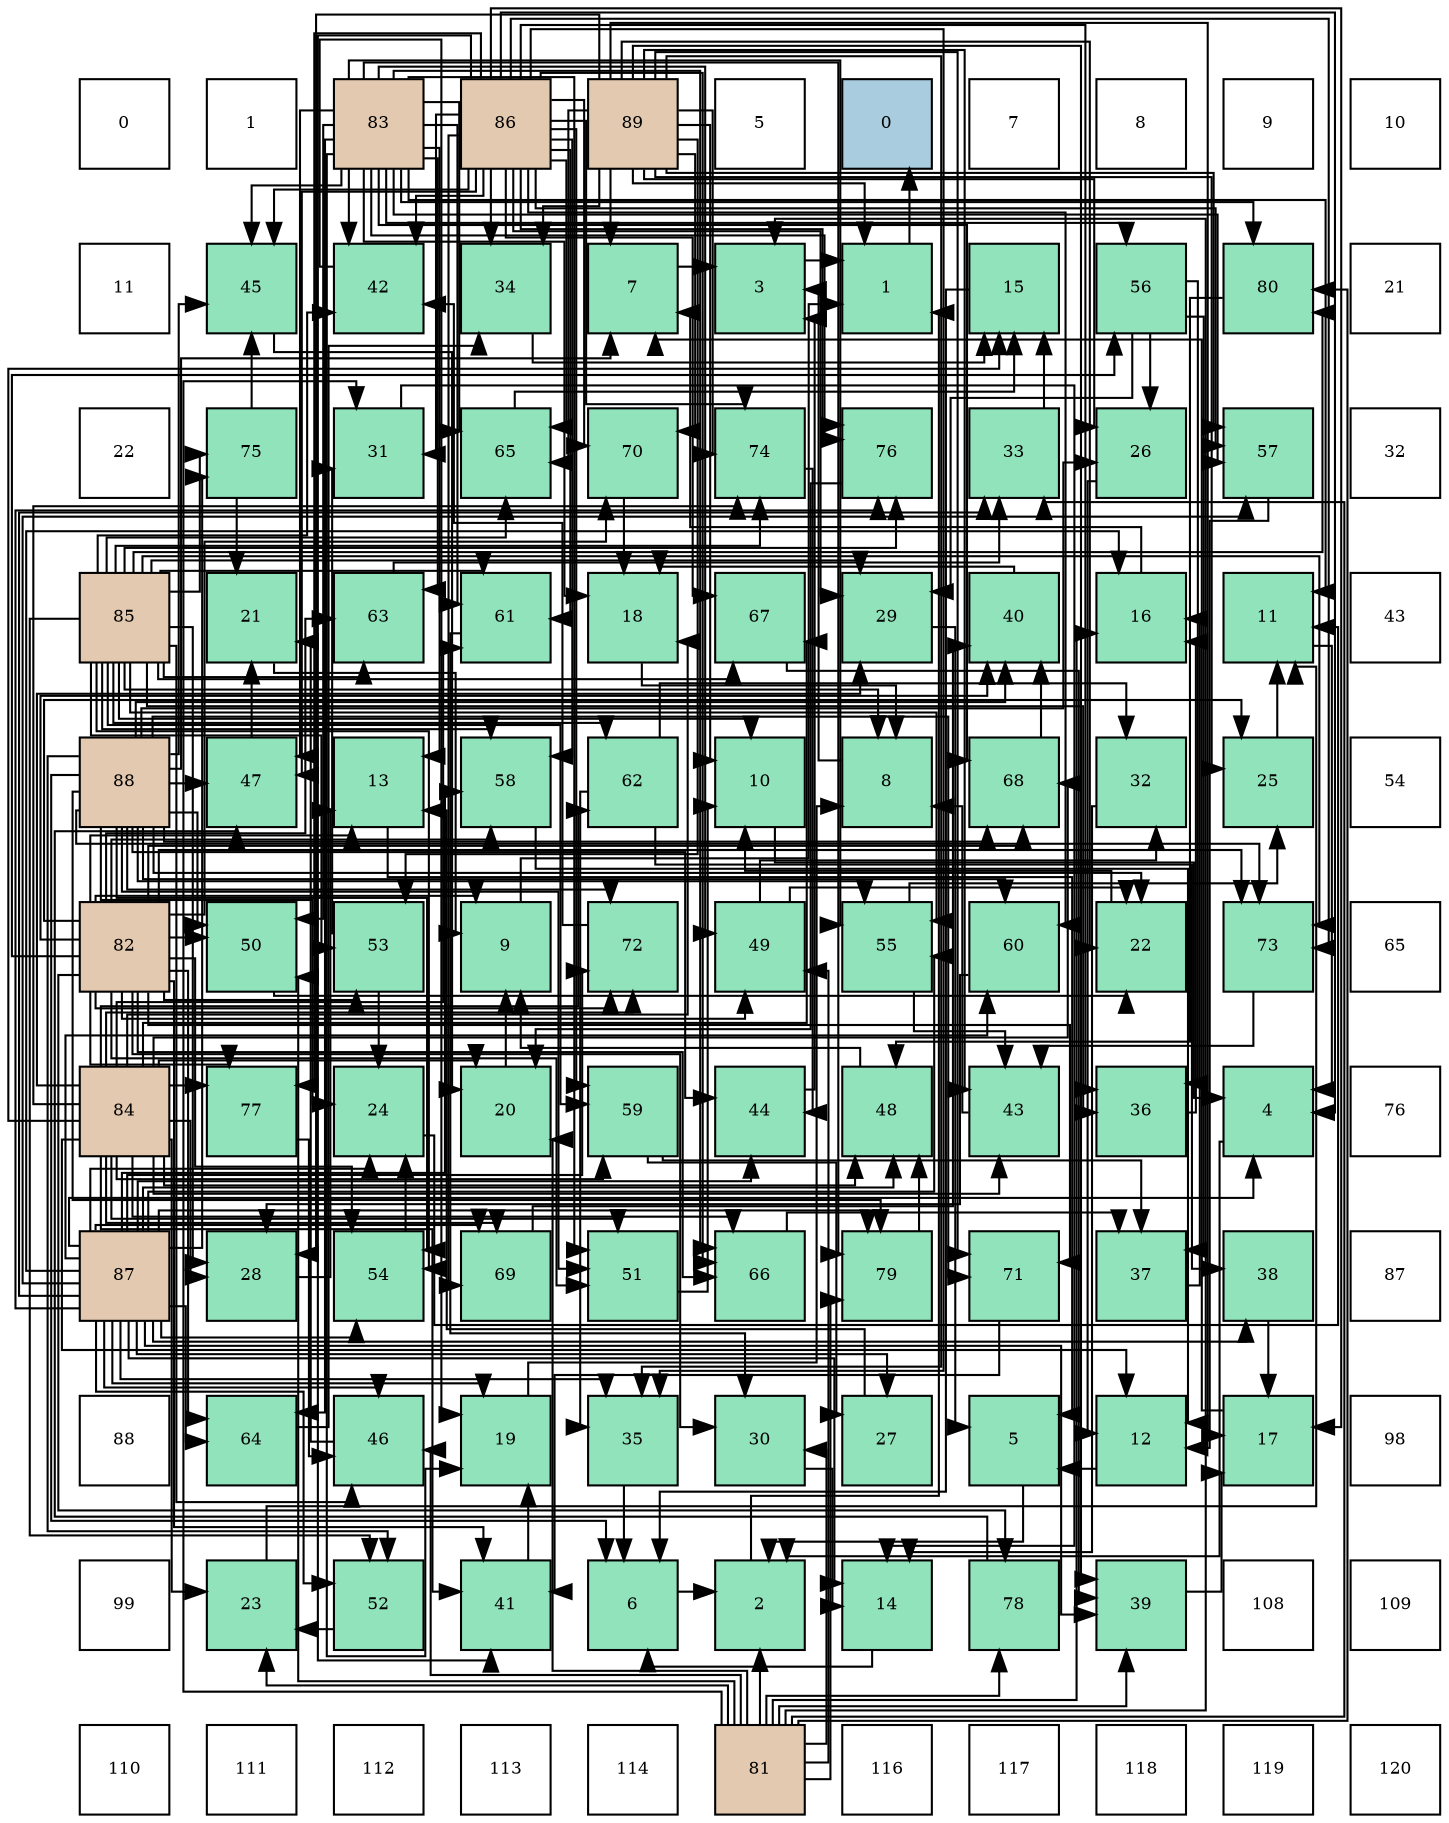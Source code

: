 digraph layout{
 rankdir=TB;
 splines=ortho;
 node [style=filled shape=square fixedsize=true width=0.6];
0[label="0", fontsize=8, fillcolor="#ffffff"];
1[label="1", fontsize=8, fillcolor="#ffffff"];
2[label="83", fontsize=8, fillcolor="#e3c9af"];
3[label="86", fontsize=8, fillcolor="#e3c9af"];
4[label="89", fontsize=8, fillcolor="#e3c9af"];
5[label="5", fontsize=8, fillcolor="#ffffff"];
6[label="0", fontsize=8, fillcolor="#a9ccde"];
7[label="7", fontsize=8, fillcolor="#ffffff"];
8[label="8", fontsize=8, fillcolor="#ffffff"];
9[label="9", fontsize=8, fillcolor="#ffffff"];
10[label="10", fontsize=8, fillcolor="#ffffff"];
11[label="11", fontsize=8, fillcolor="#ffffff"];
12[label="45", fontsize=8, fillcolor="#91e3bb"];
13[label="42", fontsize=8, fillcolor="#91e3bb"];
14[label="34", fontsize=8, fillcolor="#91e3bb"];
15[label="7", fontsize=8, fillcolor="#91e3bb"];
16[label="3", fontsize=8, fillcolor="#91e3bb"];
17[label="1", fontsize=8, fillcolor="#91e3bb"];
18[label="15", fontsize=8, fillcolor="#91e3bb"];
19[label="56", fontsize=8, fillcolor="#91e3bb"];
20[label="80", fontsize=8, fillcolor="#91e3bb"];
21[label="21", fontsize=8, fillcolor="#ffffff"];
22[label="22", fontsize=8, fillcolor="#ffffff"];
23[label="75", fontsize=8, fillcolor="#91e3bb"];
24[label="31", fontsize=8, fillcolor="#91e3bb"];
25[label="65", fontsize=8, fillcolor="#91e3bb"];
26[label="70", fontsize=8, fillcolor="#91e3bb"];
27[label="74", fontsize=8, fillcolor="#91e3bb"];
28[label="76", fontsize=8, fillcolor="#91e3bb"];
29[label="33", fontsize=8, fillcolor="#91e3bb"];
30[label="26", fontsize=8, fillcolor="#91e3bb"];
31[label="57", fontsize=8, fillcolor="#91e3bb"];
32[label="32", fontsize=8, fillcolor="#ffffff"];
33[label="85", fontsize=8, fillcolor="#e3c9af"];
34[label="21", fontsize=8, fillcolor="#91e3bb"];
35[label="63", fontsize=8, fillcolor="#91e3bb"];
36[label="61", fontsize=8, fillcolor="#91e3bb"];
37[label="18", fontsize=8, fillcolor="#91e3bb"];
38[label="67", fontsize=8, fillcolor="#91e3bb"];
39[label="29", fontsize=8, fillcolor="#91e3bb"];
40[label="40", fontsize=8, fillcolor="#91e3bb"];
41[label="16", fontsize=8, fillcolor="#91e3bb"];
42[label="11", fontsize=8, fillcolor="#91e3bb"];
43[label="43", fontsize=8, fillcolor="#ffffff"];
44[label="88", fontsize=8, fillcolor="#e3c9af"];
45[label="47", fontsize=8, fillcolor="#91e3bb"];
46[label="13", fontsize=8, fillcolor="#91e3bb"];
47[label="58", fontsize=8, fillcolor="#91e3bb"];
48[label="62", fontsize=8, fillcolor="#91e3bb"];
49[label="10", fontsize=8, fillcolor="#91e3bb"];
50[label="8", fontsize=8, fillcolor="#91e3bb"];
51[label="68", fontsize=8, fillcolor="#91e3bb"];
52[label="32", fontsize=8, fillcolor="#91e3bb"];
53[label="25", fontsize=8, fillcolor="#91e3bb"];
54[label="54", fontsize=8, fillcolor="#ffffff"];
55[label="82", fontsize=8, fillcolor="#e3c9af"];
56[label="50", fontsize=8, fillcolor="#91e3bb"];
57[label="53", fontsize=8, fillcolor="#91e3bb"];
58[label="9", fontsize=8, fillcolor="#91e3bb"];
59[label="72", fontsize=8, fillcolor="#91e3bb"];
60[label="49", fontsize=8, fillcolor="#91e3bb"];
61[label="55", fontsize=8, fillcolor="#91e3bb"];
62[label="60", fontsize=8, fillcolor="#91e3bb"];
63[label="22", fontsize=8, fillcolor="#91e3bb"];
64[label="73", fontsize=8, fillcolor="#91e3bb"];
65[label="65", fontsize=8, fillcolor="#ffffff"];
66[label="84", fontsize=8, fillcolor="#e3c9af"];
67[label="77", fontsize=8, fillcolor="#91e3bb"];
68[label="24", fontsize=8, fillcolor="#91e3bb"];
69[label="20", fontsize=8, fillcolor="#91e3bb"];
70[label="59", fontsize=8, fillcolor="#91e3bb"];
71[label="44", fontsize=8, fillcolor="#91e3bb"];
72[label="48", fontsize=8, fillcolor="#91e3bb"];
73[label="43", fontsize=8, fillcolor="#91e3bb"];
74[label="36", fontsize=8, fillcolor="#91e3bb"];
75[label="4", fontsize=8, fillcolor="#91e3bb"];
76[label="76", fontsize=8, fillcolor="#ffffff"];
77[label="87", fontsize=8, fillcolor="#e3c9af"];
78[label="28", fontsize=8, fillcolor="#91e3bb"];
79[label="54", fontsize=8, fillcolor="#91e3bb"];
80[label="69", fontsize=8, fillcolor="#91e3bb"];
81[label="51", fontsize=8, fillcolor="#91e3bb"];
82[label="66", fontsize=8, fillcolor="#91e3bb"];
83[label="79", fontsize=8, fillcolor="#91e3bb"];
84[label="71", fontsize=8, fillcolor="#91e3bb"];
85[label="37", fontsize=8, fillcolor="#91e3bb"];
86[label="38", fontsize=8, fillcolor="#91e3bb"];
87[label="87", fontsize=8, fillcolor="#ffffff"];
88[label="88", fontsize=8, fillcolor="#ffffff"];
89[label="64", fontsize=8, fillcolor="#91e3bb"];
90[label="46", fontsize=8, fillcolor="#91e3bb"];
91[label="19", fontsize=8, fillcolor="#91e3bb"];
92[label="35", fontsize=8, fillcolor="#91e3bb"];
93[label="30", fontsize=8, fillcolor="#91e3bb"];
94[label="27", fontsize=8, fillcolor="#91e3bb"];
95[label="5", fontsize=8, fillcolor="#91e3bb"];
96[label="12", fontsize=8, fillcolor="#91e3bb"];
97[label="17", fontsize=8, fillcolor="#91e3bb"];
98[label="98", fontsize=8, fillcolor="#ffffff"];
99[label="99", fontsize=8, fillcolor="#ffffff"];
100[label="23", fontsize=8, fillcolor="#91e3bb"];
101[label="52", fontsize=8, fillcolor="#91e3bb"];
102[label="41", fontsize=8, fillcolor="#91e3bb"];
103[label="6", fontsize=8, fillcolor="#91e3bb"];
104[label="2", fontsize=8, fillcolor="#91e3bb"];
105[label="14", fontsize=8, fillcolor="#91e3bb"];
106[label="78", fontsize=8, fillcolor="#91e3bb"];
107[label="39", fontsize=8, fillcolor="#91e3bb"];
108[label="108", fontsize=8, fillcolor="#ffffff"];
109[label="109", fontsize=8, fillcolor="#ffffff"];
110[label="110", fontsize=8, fillcolor="#ffffff"];
111[label="111", fontsize=8, fillcolor="#ffffff"];
112[label="112", fontsize=8, fillcolor="#ffffff"];
113[label="113", fontsize=8, fillcolor="#ffffff"];
114[label="114", fontsize=8, fillcolor="#ffffff"];
115[label="81", fontsize=8, fillcolor="#e3c9af"];
116[label="116", fontsize=8, fillcolor="#ffffff"];
117[label="117", fontsize=8, fillcolor="#ffffff"];
118[label="118", fontsize=8, fillcolor="#ffffff"];
119[label="119", fontsize=8, fillcolor="#ffffff"];
120[label="120", fontsize=8, fillcolor="#ffffff"];
edge [constraint=false, style=vis];17 -> 6;
104 -> 17;
16 -> 17;
75 -> 104;
95 -> 104;
103 -> 104;
15 -> 16;
50 -> 16;
58 -> 17;
49 -> 75;
42 -> 75;
96 -> 95;
46 -> 95;
105 -> 103;
18 -> 103;
41 -> 15;
97 -> 15;
37 -> 50;
91 -> 50;
69 -> 58;
34 -> 58;
63 -> 49;
100 -> 42;
68 -> 42;
53 -> 42;
30 -> 96;
94 -> 46;
78 -> 46;
39 -> 95;
93 -> 105;
24 -> 105;
52 -> 105;
29 -> 18;
14 -> 18;
92 -> 103;
74 -> 41;
85 -> 41;
86 -> 97;
107 -> 97;
40 -> 37;
102 -> 91;
13 -> 91;
73 -> 50;
71 -> 16;
12 -> 69;
90 -> 34;
45 -> 34;
72 -> 58;
60 -> 63;
60 -> 52;
56 -> 63;
81 -> 49;
101 -> 100;
57 -> 68;
57 -> 24;
79 -> 68;
61 -> 53;
61 -> 73;
19 -> 30;
19 -> 39;
19 -> 74;
19 -> 85;
31 -> 96;
47 -> 96;
70 -> 94;
70 -> 85;
62 -> 78;
36 -> 93;
48 -> 52;
48 -> 92;
48 -> 86;
35 -> 29;
89 -> 14;
25 -> 18;
82 -> 85;
38 -> 107;
51 -> 40;
80 -> 40;
26 -> 37;
84 -> 102;
59 -> 13;
64 -> 73;
27 -> 71;
23 -> 34;
23 -> 12;
28 -> 69;
67 -> 90;
106 -> 45;
83 -> 72;
20 -> 72;
115 -> 104;
115 -> 16;
115 -> 41;
115 -> 69;
115 -> 100;
115 -> 93;
115 -> 24;
115 -> 29;
115 -> 107;
115 -> 90;
115 -> 60;
115 -> 56;
115 -> 106;
115 -> 83;
115 -> 20;
55 -> 58;
55 -> 46;
55 -> 53;
55 -> 93;
55 -> 40;
55 -> 102;
55 -> 60;
55 -> 56;
55 -> 81;
55 -> 57;
55 -> 79;
55 -> 19;
55 -> 47;
55 -> 35;
55 -> 89;
55 -> 82;
55 -> 51;
55 -> 26;
55 -> 84;
55 -> 59;
55 -> 64;
55 -> 67;
55 -> 106;
2 -> 42;
2 -> 46;
2 -> 37;
2 -> 91;
2 -> 13;
2 -> 12;
2 -> 45;
2 -> 60;
2 -> 56;
2 -> 81;
2 -> 61;
2 -> 19;
2 -> 31;
2 -> 36;
2 -> 35;
2 -> 89;
2 -> 25;
2 -> 82;
2 -> 51;
2 -> 28;
2 -> 83;
2 -> 20;
66 -> 96;
66 -> 18;
66 -> 37;
66 -> 69;
66 -> 100;
66 -> 78;
66 -> 39;
66 -> 102;
66 -> 73;
66 -> 72;
66 -> 81;
66 -> 70;
66 -> 36;
66 -> 48;
66 -> 82;
66 -> 38;
66 -> 51;
66 -> 80;
66 -> 59;
66 -> 27;
66 -> 67;
33 -> 50;
33 -> 49;
33 -> 78;
33 -> 39;
33 -> 74;
33 -> 13;
33 -> 90;
33 -> 101;
33 -> 57;
33 -> 79;
33 -> 61;
33 -> 47;
33 -> 70;
33 -> 36;
33 -> 48;
33 -> 35;
33 -> 25;
33 -> 38;
33 -> 64;
33 -> 27;
33 -> 23;
33 -> 28;
33 -> 20;
3 -> 75;
3 -> 97;
3 -> 39;
3 -> 24;
3 -> 14;
3 -> 92;
3 -> 74;
3 -> 102;
3 -> 13;
3 -> 12;
3 -> 45;
3 -> 31;
3 -> 47;
3 -> 70;
3 -> 62;
3 -> 36;
3 -> 25;
3 -> 82;
3 -> 38;
3 -> 80;
3 -> 26;
3 -> 64;
3 -> 27;
3 -> 28;
3 -> 67;
77 -> 75;
77 -> 105;
77 -> 41;
77 -> 91;
77 -> 68;
77 -> 94;
77 -> 29;
77 -> 92;
77 -> 86;
77 -> 107;
77 -> 71;
77 -> 90;
77 -> 72;
77 -> 101;
77 -> 79;
77 -> 61;
77 -> 31;
77 -> 47;
77 -> 62;
77 -> 89;
77 -> 80;
77 -> 59;
77 -> 23;
77 -> 28;
77 -> 83;
44 -> 103;
44 -> 15;
44 -> 63;
44 -> 68;
44 -> 30;
44 -> 40;
44 -> 71;
44 -> 12;
44 -> 45;
44 -> 56;
44 -> 81;
44 -> 101;
44 -> 79;
44 -> 61;
44 -> 62;
44 -> 51;
44 -> 84;
44 -> 59;
44 -> 64;
44 -> 83;
4 -> 17;
4 -> 15;
4 -> 49;
4 -> 97;
4 -> 63;
4 -> 53;
4 -> 30;
4 -> 78;
4 -> 14;
4 -> 92;
4 -> 107;
4 -> 73;
4 -> 57;
4 -> 31;
4 -> 25;
4 -> 26;
4 -> 84;
4 -> 27;
edge [constraint=true, style=invis];
0 -> 11 -> 22 -> 33 -> 44 -> 55 -> 66 -> 77 -> 88 -> 99 -> 110;
1 -> 12 -> 23 -> 34 -> 45 -> 56 -> 67 -> 78 -> 89 -> 100 -> 111;
2 -> 13 -> 24 -> 35 -> 46 -> 57 -> 68 -> 79 -> 90 -> 101 -> 112;
3 -> 14 -> 25 -> 36 -> 47 -> 58 -> 69 -> 80 -> 91 -> 102 -> 113;
4 -> 15 -> 26 -> 37 -> 48 -> 59 -> 70 -> 81 -> 92 -> 103 -> 114;
5 -> 16 -> 27 -> 38 -> 49 -> 60 -> 71 -> 82 -> 93 -> 104 -> 115;
6 -> 17 -> 28 -> 39 -> 50 -> 61 -> 72 -> 83 -> 94 -> 105 -> 116;
7 -> 18 -> 29 -> 40 -> 51 -> 62 -> 73 -> 84 -> 95 -> 106 -> 117;
8 -> 19 -> 30 -> 41 -> 52 -> 63 -> 74 -> 85 -> 96 -> 107 -> 118;
9 -> 20 -> 31 -> 42 -> 53 -> 64 -> 75 -> 86 -> 97 -> 108 -> 119;
10 -> 21 -> 32 -> 43 -> 54 -> 65 -> 76 -> 87 -> 98 -> 109 -> 120;
rank = same {0 -> 1 -> 2 -> 3 -> 4 -> 5 -> 6 -> 7 -> 8 -> 9 -> 10};
rank = same {11 -> 12 -> 13 -> 14 -> 15 -> 16 -> 17 -> 18 -> 19 -> 20 -> 21};
rank = same {22 -> 23 -> 24 -> 25 -> 26 -> 27 -> 28 -> 29 -> 30 -> 31 -> 32};
rank = same {33 -> 34 -> 35 -> 36 -> 37 -> 38 -> 39 -> 40 -> 41 -> 42 -> 43};
rank = same {44 -> 45 -> 46 -> 47 -> 48 -> 49 -> 50 -> 51 -> 52 -> 53 -> 54};
rank = same {55 -> 56 -> 57 -> 58 -> 59 -> 60 -> 61 -> 62 -> 63 -> 64 -> 65};
rank = same {66 -> 67 -> 68 -> 69 -> 70 -> 71 -> 72 -> 73 -> 74 -> 75 -> 76};
rank = same {77 -> 78 -> 79 -> 80 -> 81 -> 82 -> 83 -> 84 -> 85 -> 86 -> 87};
rank = same {88 -> 89 -> 90 -> 91 -> 92 -> 93 -> 94 -> 95 -> 96 -> 97 -> 98};
rank = same {99 -> 100 -> 101 -> 102 -> 103 -> 104 -> 105 -> 106 -> 107 -> 108 -> 109};
rank = same {110 -> 111 -> 112 -> 113 -> 114 -> 115 -> 116 -> 117 -> 118 -> 119 -> 120};
}
